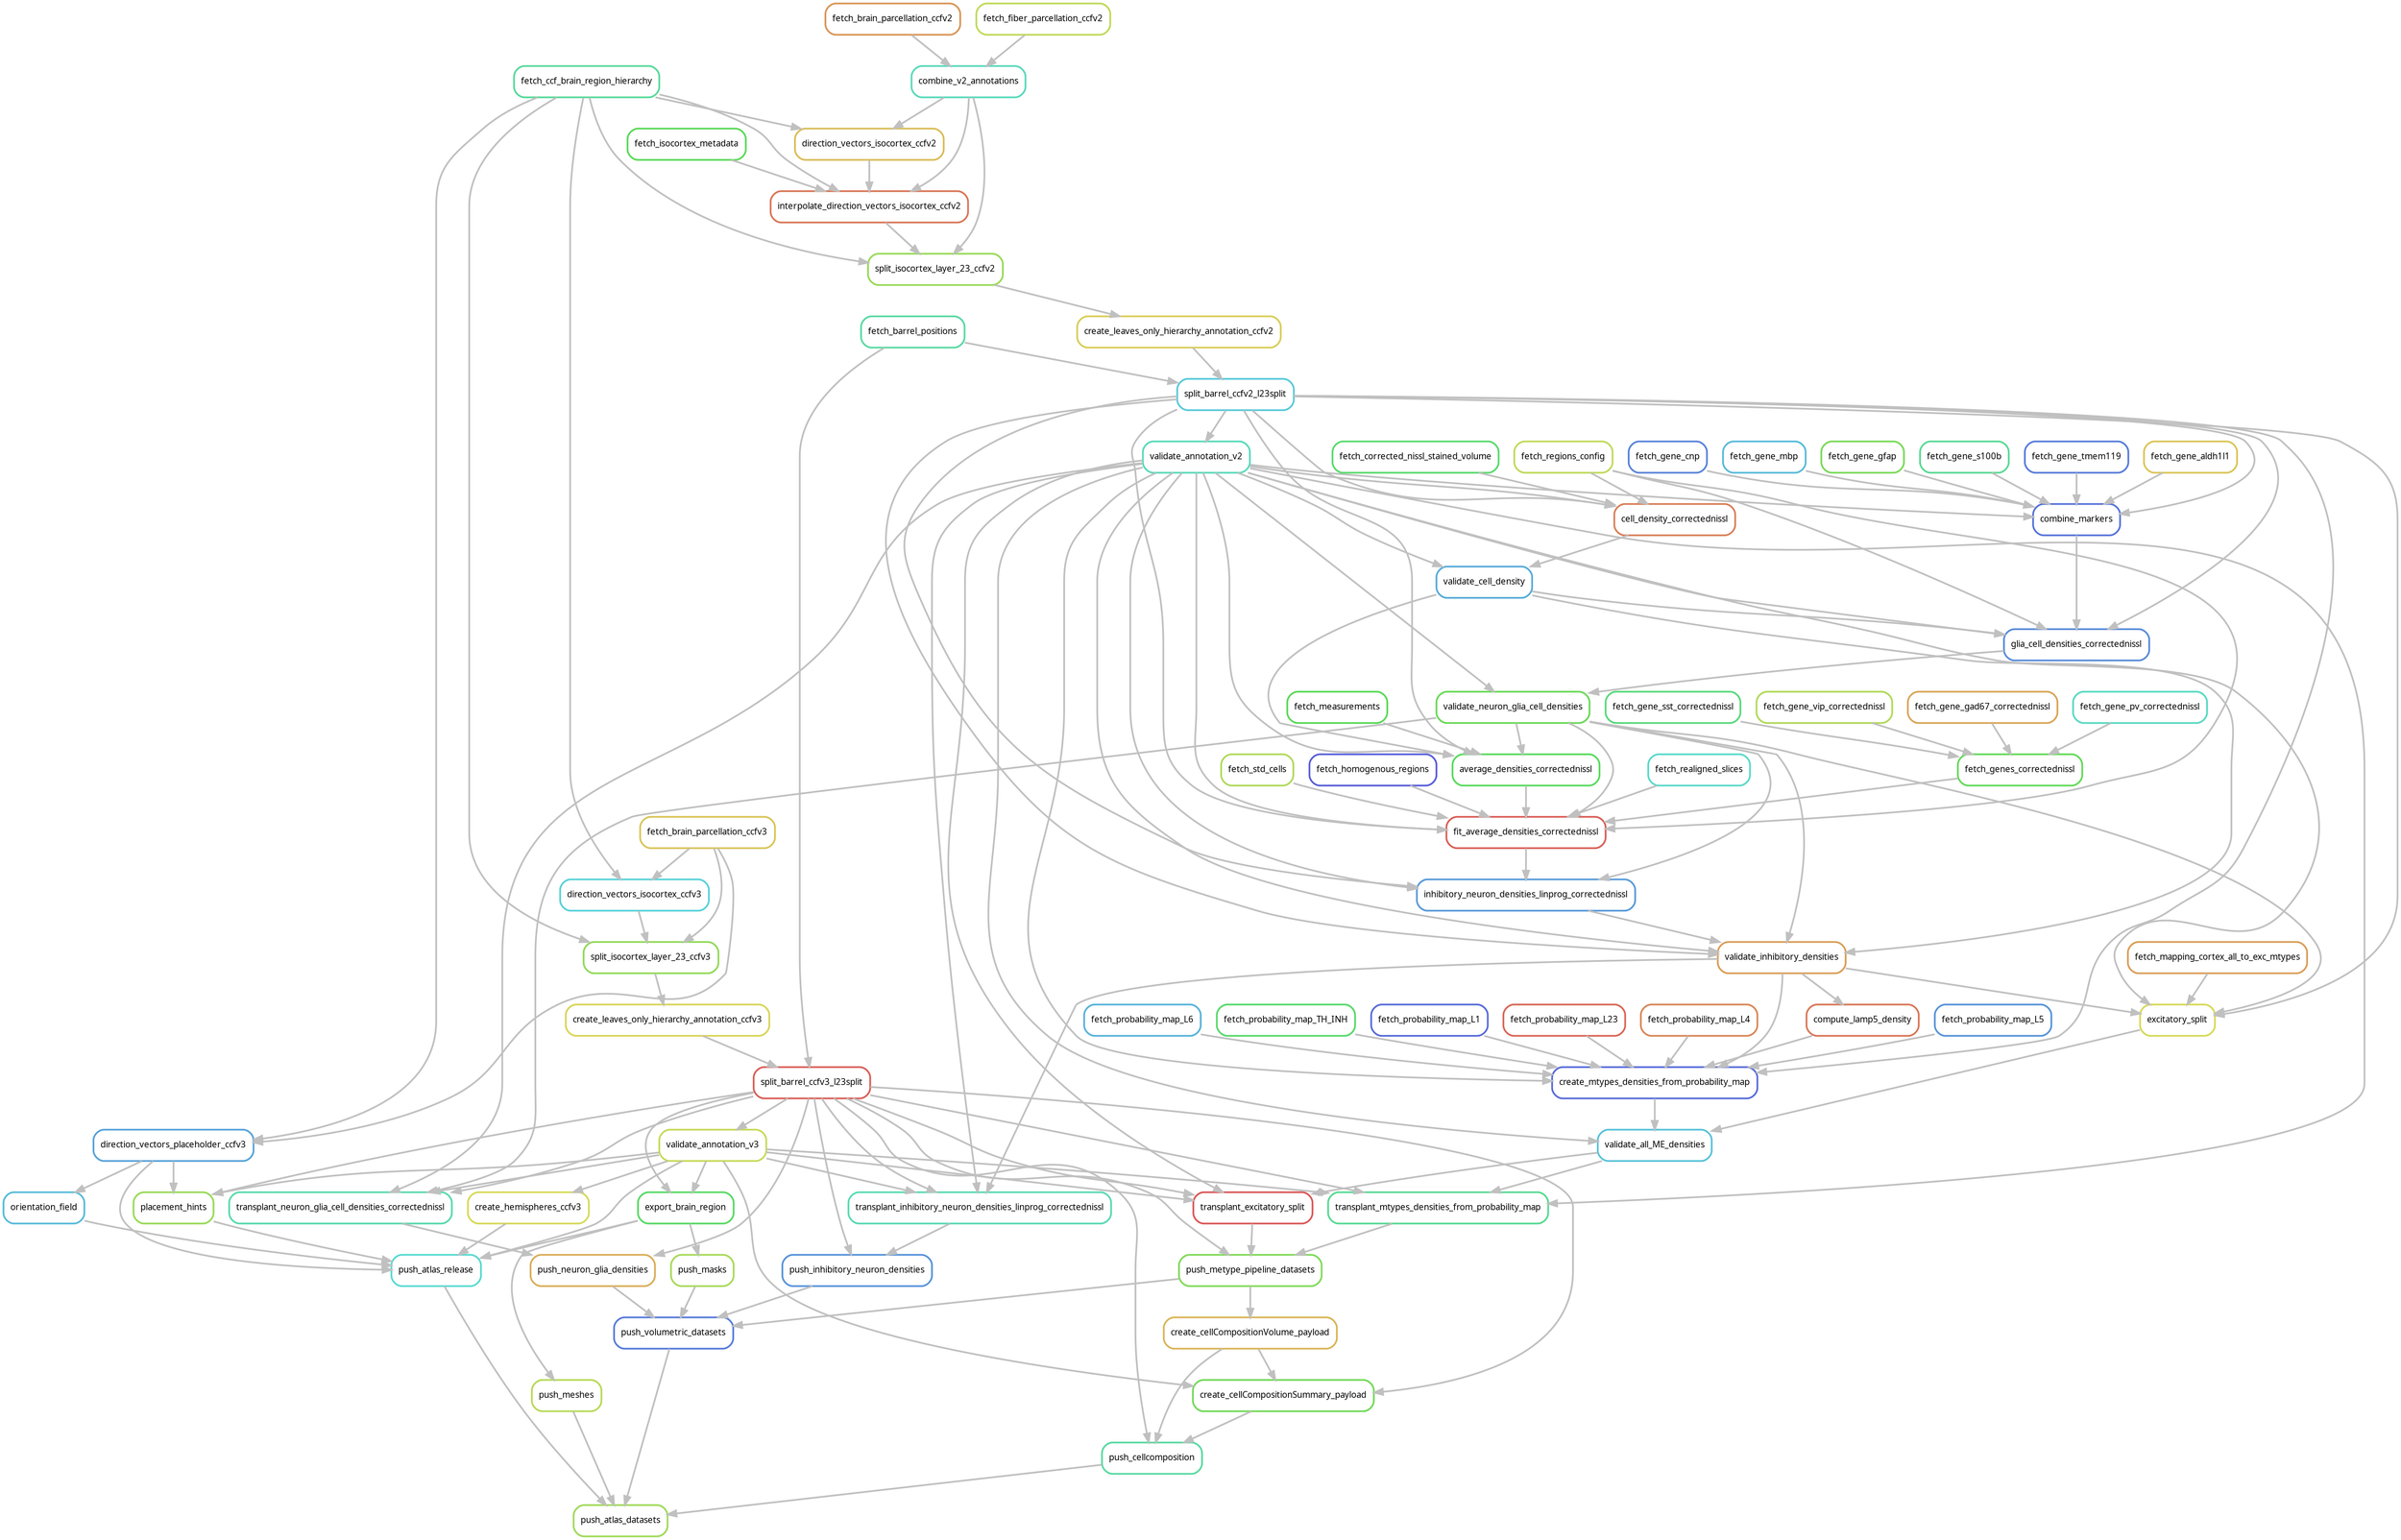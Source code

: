 digraph snakemake_dag {
    graph[bgcolor=white, margin=0];
    node[shape=box, style=rounded, fontname=sans,                 fontsize=10, penwidth=2];
    edge[penwidth=2, color=grey];
	0[label = "push_atlas_datasets", color = "0.24 0.6 0.85", style="rounded"];
	1[label = "push_atlas_release", color = "0.49 0.6 0.85", style="rounded"];
	2[label = "export_brain_region", color = "0.35 0.6 0.85", style="rounded"];
	3[label = "split_barrel_ccfv3_l23split", color = "0.01 0.6 0.85", style="rounded"];
	4[label = "create_leaves_only_hierarchy_annotation_ccfv3", color = "0.16 0.6 0.85", style="rounded"];
	5[label = "split_isocortex_layer_23_ccfv3", color = "0.26 0.6 0.85", style="rounded"];
	6[label = "fetch_ccf_brain_region_hierarchy", color = "0.42 0.6 0.85", style="rounded"];
	7[label = "fetch_brain_parcellation_ccfv3", color = "0.14 0.6 0.85", style="rounded"];
	8[label = "direction_vectors_isocortex_ccfv3", color = "0.51 0.6 0.85", style="rounded"];
	9[label = "fetch_barrel_positions", color = "0.43 0.6 0.85", style="rounded"];
	10[label = "validate_annotation_v3", color = "0.19 0.6 0.85", style="rounded"];
	11[label = "create_hemispheres_ccfv3", color = "0.17 0.6 0.85", style="rounded"];
	12[label = "placement_hints", color = "0.25 0.6 0.85", style="rounded"];
	13[label = "direction_vectors_placeholder_ccfv3", color = "0.57 0.6 0.85", style="rounded"];
	14[label = "orientation_field", color = "0.54 0.6 0.85", style="rounded"];
	15[label = "push_meshes", color = "0.21 0.6 0.85", style="rounded"];
	16[label = "push_volumetric_datasets", color = "0.62 0.6 0.85", style="rounded"];
	17[label = "push_masks", color = "0.23 0.6 0.85", style="rounded"];
	18[label = "push_neuron_glia_densities", color = "0.11 0.6 0.85", style="rounded"];
	19[label = "transplant_neuron_glia_cell_densities_correctednissl", color = "0.44 0.6 0.85", style="rounded"];
	20[label = "validate_annotation_v2", color = "0.46 0.6 0.85", style="rounded"];
	21[label = "split_barrel_ccfv2_l23split", color = "0.52 0.6 0.85", style="rounded"];
	22[label = "create_leaves_only_hierarchy_annotation_ccfv2", color = "0.15 0.6 0.85", style="rounded"];
	23[label = "split_isocortex_layer_23_ccfv2", color = "0.25 0.6 0.85", style="rounded"];
	24[label = "combine_v2_annotations", color = "0.46 0.6 0.85", style="rounded"];
	25[label = "fetch_brain_parcellation_ccfv2", color = "0.08 0.6 0.85", style="rounded"];
	26[label = "fetch_fiber_parcellation_ccfv2", color = "0.20 0.6 0.85", style="rounded"];
	27[label = "interpolate_direction_vectors_isocortex_ccfv2", color = "0.04 0.6 0.85", style="rounded"];
	28[label = "direction_vectors_isocortex_ccfv2", color = "0.13 0.6 0.85", style="rounded"];
	29[label = "fetch_isocortex_metadata", color = "0.33 0.6 0.85", style="rounded"];
	30[label = "validate_neuron_glia_cell_densities", color = "0.31 0.6 0.85", style="rounded"];
	31[label = "glia_cell_densities_correctednissl", color = "0.60 0.6 0.85", style="rounded"];
	32[label = "validate_cell_density", color = "0.56 0.6 0.85", style="rounded"];
	33[label = "cell_density_correctednissl", color = "0.05 0.6 0.85", style="rounded"];
	34[label = "fetch_corrected_nissl_stained_volume", color = "0.36 0.6 0.85", style="rounded"];
	35[label = "fetch_regions_config", color = "0.20 0.6 0.85", style="rounded"];
	36[label = "combine_markers", color = "0.63 0.6 0.85", style="rounded"];
	37[label = "fetch_gene_aldh1l1", color = "0.14 0.6 0.85", style="rounded"];
	38[label = "fetch_gene_cnp", color = "0.61 0.6 0.85", style="rounded"];
	39[label = "fetch_gene_mbp", color = "0.54 0.6 0.85", style="rounded"];
	40[label = "fetch_gene_gfap", color = "0.29 0.6 0.85", style="rounded"];
	41[label = "fetch_gene_s100b", color = "0.41 0.6 0.85", style="rounded"];
	42[label = "fetch_gene_tmem119", color = "0.62 0.6 0.85", style="rounded"];
	43[label = "push_inhibitory_neuron_densities", color = "0.59 0.6 0.85", style="rounded"];
	44[label = "transplant_inhibitory_neuron_densities_linprog_correctednissl", color = "0.45 0.6 0.85", style="rounded"];
	45[label = "validate_inhibitory_densities", color = "0.09 0.6 0.85", style="rounded"];
	46[label = "inhibitory_neuron_densities_linprog_correctednissl", color = "0.58 0.6 0.85", style="rounded"];
	47[label = "fit_average_densities_correctednissl", color = "0.01 0.6 0.85", style="rounded"];
	48[label = "fetch_genes_correctednissl", color = "0.32 0.6 0.85", style="rounded"];
	49[label = "fetch_gene_pv_correctednissl", color = "0.47 0.6 0.85", style="rounded"];
	50[label = "fetch_gene_sst_correctednissl", color = "0.38 0.6 0.85", style="rounded"];
	51[label = "fetch_gene_vip_correctednissl", color = "0.22 0.6 0.85", style="rounded"];
	52[label = "fetch_gene_gad67_correctednissl", color = "0.10 0.6 0.85", style="rounded"];
	53[label = "fetch_realigned_slices", color = "0.48 0.6 0.85", style="rounded"];
	54[label = "fetch_std_cells", color = "0.22 0.6 0.85", style="rounded"];
	55[label = "average_densities_correctednissl", color = "0.34 0.6 0.85", style="rounded"];
	56[label = "fetch_measurements", color = "0.33 0.6 0.85", style="rounded"];
	57[label = "fetch_homogenous_regions", color = "0.66 0.6 0.85", style="rounded"];
	58[label = "push_metype_pipeline_datasets", color = "0.28 0.6 0.85", style="rounded"];
	59[label = "transplant_excitatory_split", color = "0.00 0.6 0.85", style="rounded"];
	60[label = "validate_all_ME_densities", color = "0.53 0.6 0.85", style="rounded"];
	61[label = "create_mtypes_densities_from_probability_map", color = "0.64 0.6 0.85", style="rounded"];
	62[label = "fetch_probability_map_L1", color = "0.64 0.6 0.85", style="rounded"];
	63[label = "fetch_probability_map_L23", color = "0.02 0.6 0.85", style="rounded"];
	64[label = "fetch_probability_map_L4", color = "0.06 0.6 0.85", style="rounded"];
	65[label = "fetch_probability_map_L5", color = "0.59 0.6 0.85", style="rounded"];
	66[label = "fetch_probability_map_L6", color = "0.55 0.6 0.85", style="rounded"];
	67[label = "fetch_probability_map_TH_INH", color = "0.36 0.6 0.85", style="rounded"];
	68[label = "compute_lamp5_density", color = "0.04 0.6 0.85", style="rounded"];
	69[label = "excitatory_split", color = "0.17 0.6 0.85", style="rounded"];
	70[label = "fetch_mapping_cortex_all_to_exc_mtypes", color = "0.09 0.6 0.85", style="rounded"];
	71[label = "transplant_mtypes_densities_from_probability_map", color = "0.41 0.6 0.85", style="rounded"];
	72[label = "push_cellcomposition", color = "0.43 0.6 0.85", style="rounded"];
	73[label = "create_cellCompositionVolume_payload", color = "0.12 0.6 0.85", style="rounded"];
	74[label = "create_cellCompositionSummary_payload", color = "0.30 0.6 0.85", style="rounded"];
	1 -> 0
	15 -> 0
	16 -> 0
	72 -> 0
	2 -> 1
	10 -> 1
	11 -> 1
	12 -> 1
	13 -> 1
	14 -> 1
	3 -> 2
	10 -> 2
	4 -> 3
	9 -> 3
	5 -> 4
	6 -> 5
	7 -> 5
	8 -> 5
	7 -> 8
	6 -> 8
	3 -> 10
	10 -> 11
	10 -> 12
	3 -> 12
	13 -> 12
	6 -> 13
	7 -> 13
	13 -> 14
	2 -> 15
	17 -> 16
	18 -> 16
	43 -> 16
	58 -> 16
	2 -> 17
	19 -> 18
	3 -> 18
	3 -> 19
	20 -> 19
	10 -> 19
	30 -> 19
	21 -> 20
	22 -> 21
	9 -> 21
	23 -> 22
	6 -> 23
	24 -> 23
	27 -> 23
	25 -> 24
	26 -> 24
	24 -> 27
	6 -> 27
	28 -> 27
	29 -> 27
	24 -> 28
	6 -> 28
	20 -> 30
	31 -> 30
	21 -> 31
	20 -> 31
	32 -> 31
	36 -> 31
	35 -> 31
	20 -> 32
	33 -> 32
	21 -> 33
	20 -> 33
	34 -> 33
	35 -> 33
	37 -> 36
	38 -> 36
	39 -> 36
	40 -> 36
	41 -> 36
	42 -> 36
	21 -> 36
	20 -> 36
	44 -> 43
	3 -> 43
	3 -> 44
	20 -> 44
	10 -> 44
	45 -> 44
	20 -> 45
	46 -> 45
	21 -> 45
	32 -> 45
	30 -> 45
	21 -> 46
	20 -> 46
	30 -> 46
	47 -> 46
	48 -> 47
	53 -> 47
	54 -> 47
	21 -> 47
	20 -> 47
	30 -> 47
	55 -> 47
	57 -> 47
	35 -> 47
	49 -> 48
	50 -> 48
	51 -> 48
	52 -> 48
	21 -> 55
	20 -> 55
	32 -> 55
	30 -> 55
	56 -> 55
	59 -> 58
	71 -> 58
	3 -> 58
	3 -> 59
	20 -> 59
	10 -> 59
	60 -> 59
	20 -> 60
	61 -> 60
	69 -> 60
	45 -> 61
	21 -> 61
	20 -> 61
	62 -> 61
	63 -> 61
	64 -> 61
	65 -> 61
	66 -> 61
	67 -> 61
	68 -> 61
	45 -> 68
	45 -> 69
	21 -> 69
	20 -> 69
	30 -> 69
	70 -> 69
	3 -> 71
	20 -> 71
	10 -> 71
	60 -> 71
	3 -> 72
	73 -> 72
	74 -> 72
	58 -> 73
	3 -> 74
	10 -> 74
	73 -> 74
}            
